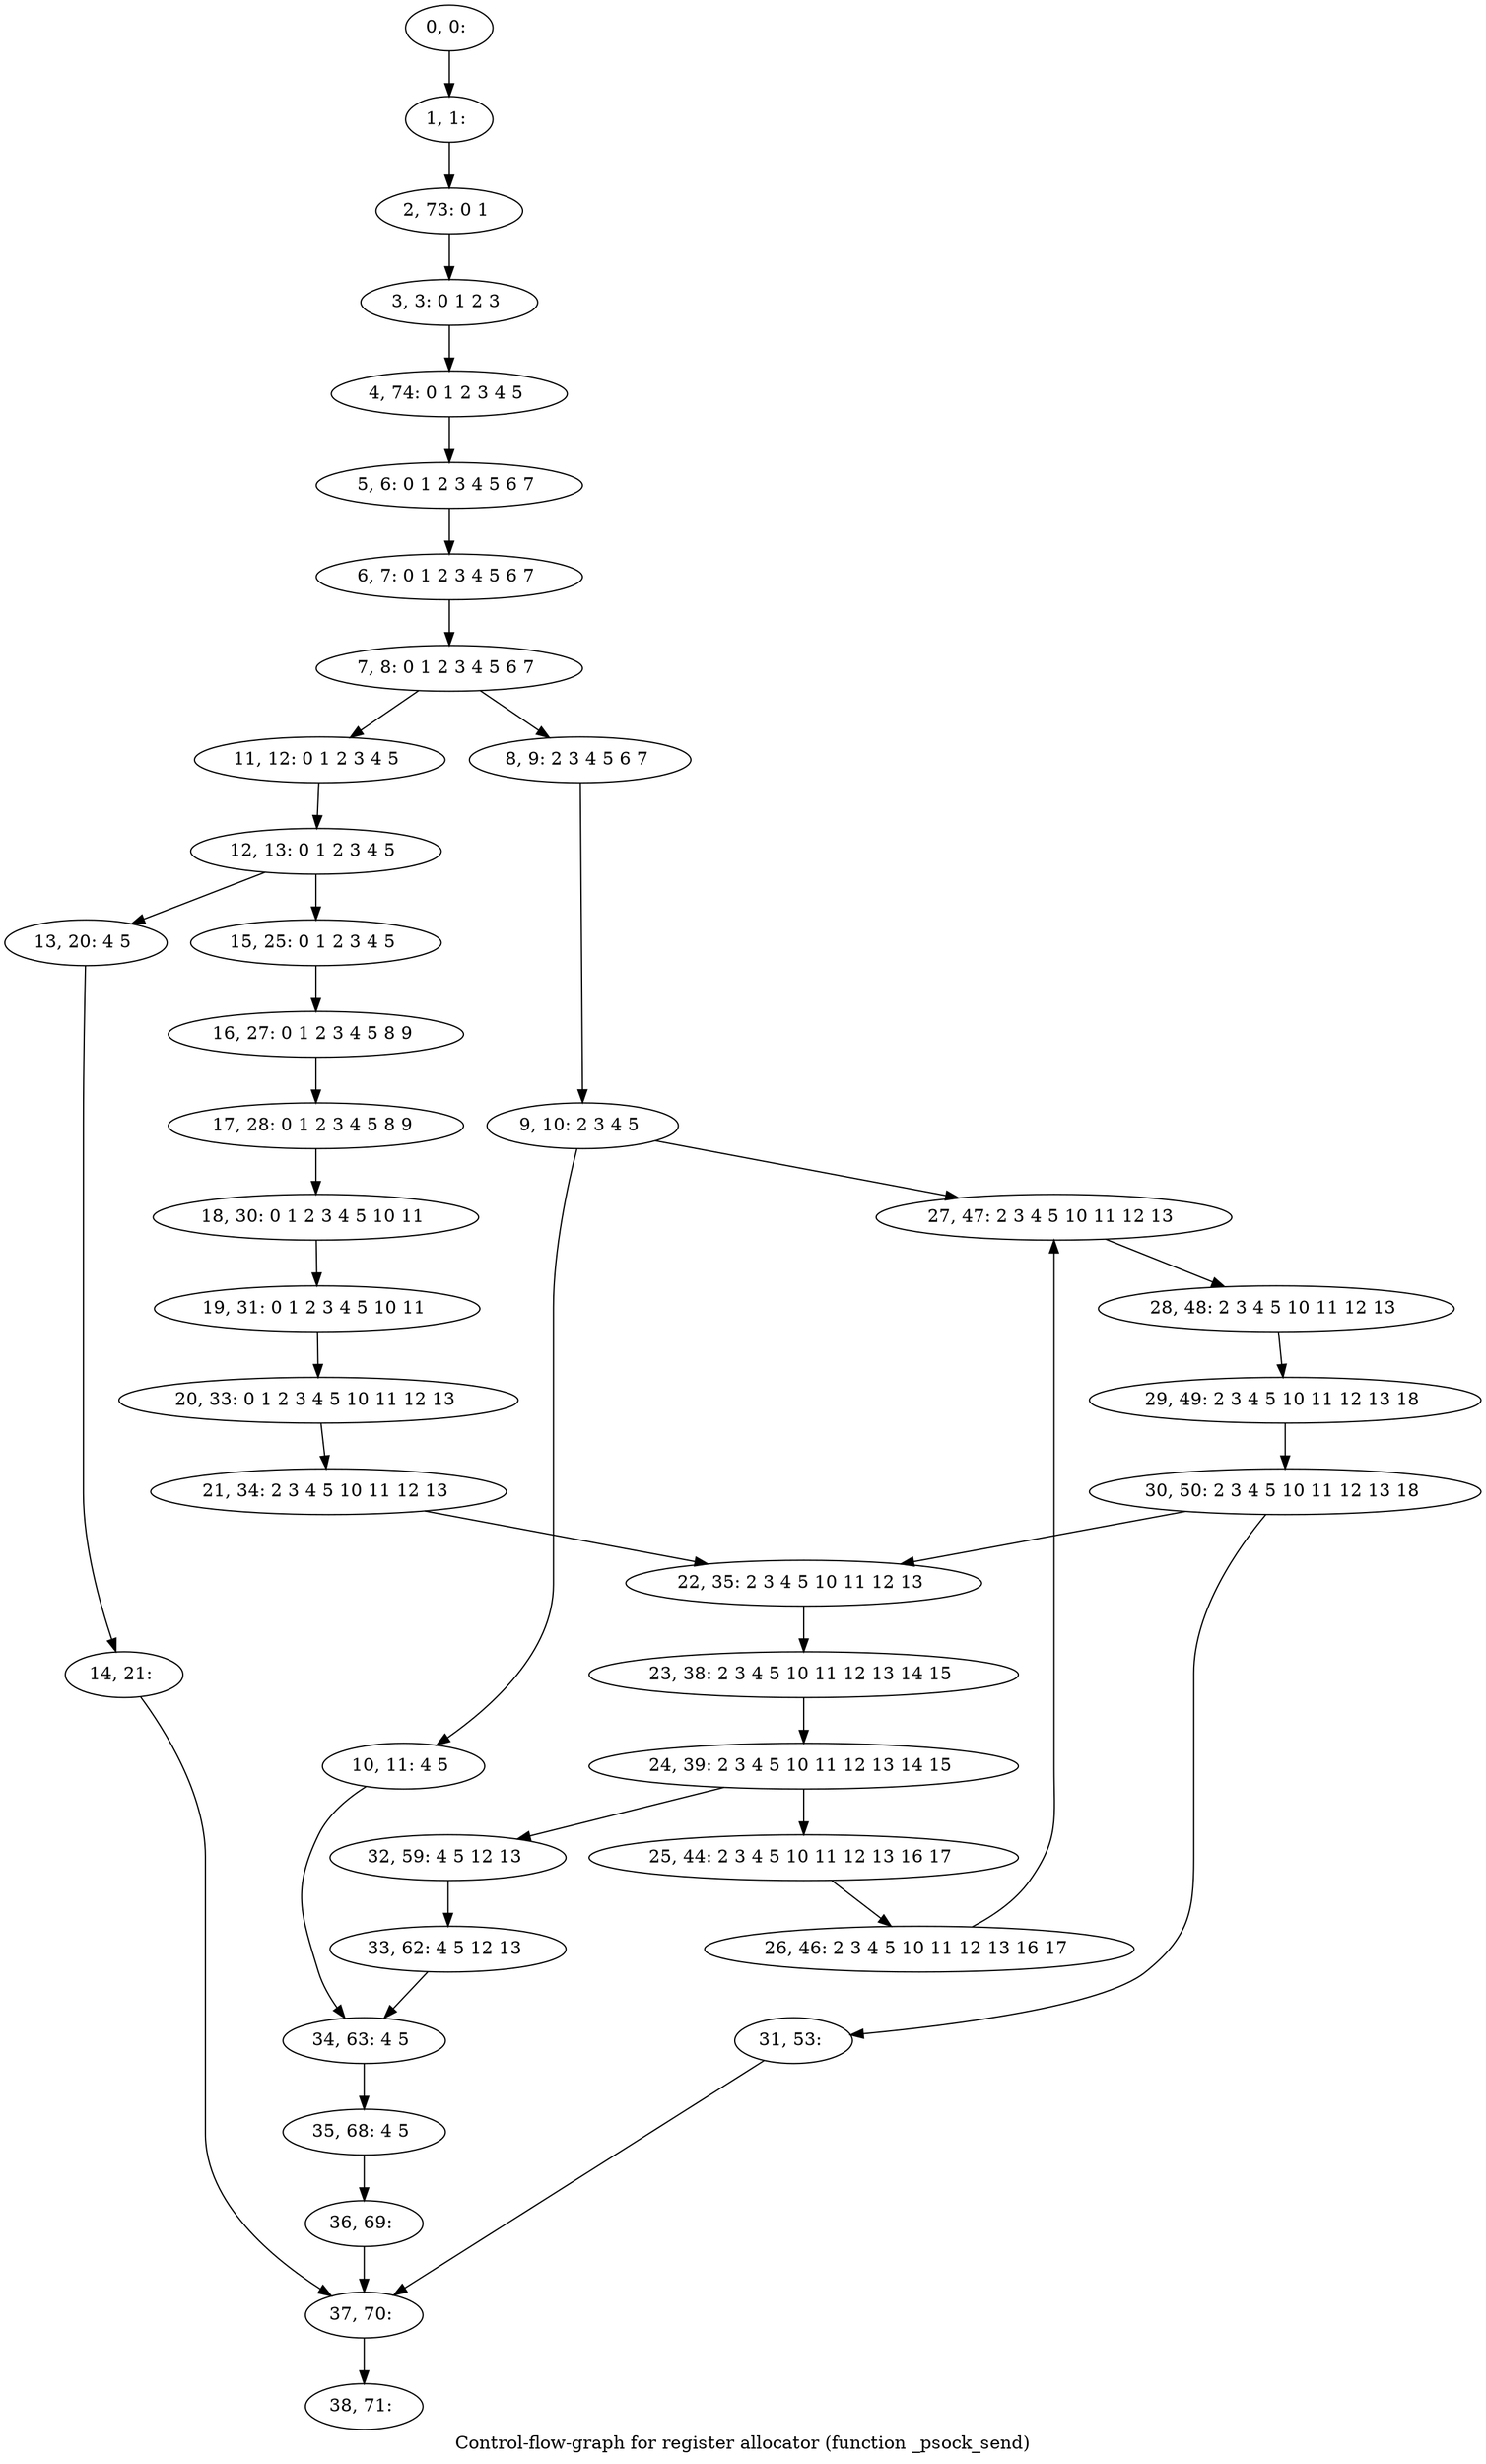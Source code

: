 digraph G {
graph [label="Control-flow-graph for register allocator (function _psock_send)"]
0[label="0, 0: "];
1[label="1, 1: "];
2[label="2, 73: 0 1 "];
3[label="3, 3: 0 1 2 3 "];
4[label="4, 74: 0 1 2 3 4 5 "];
5[label="5, 6: 0 1 2 3 4 5 6 7 "];
6[label="6, 7: 0 1 2 3 4 5 6 7 "];
7[label="7, 8: 0 1 2 3 4 5 6 7 "];
8[label="8, 9: 2 3 4 5 6 7 "];
9[label="9, 10: 2 3 4 5 "];
10[label="10, 11: 4 5 "];
11[label="11, 12: 0 1 2 3 4 5 "];
12[label="12, 13: 0 1 2 3 4 5 "];
13[label="13, 20: 4 5 "];
14[label="14, 21: "];
15[label="15, 25: 0 1 2 3 4 5 "];
16[label="16, 27: 0 1 2 3 4 5 8 9 "];
17[label="17, 28: 0 1 2 3 4 5 8 9 "];
18[label="18, 30: 0 1 2 3 4 5 10 11 "];
19[label="19, 31: 0 1 2 3 4 5 10 11 "];
20[label="20, 33: 0 1 2 3 4 5 10 11 12 13 "];
21[label="21, 34: 2 3 4 5 10 11 12 13 "];
22[label="22, 35: 2 3 4 5 10 11 12 13 "];
23[label="23, 38: 2 3 4 5 10 11 12 13 14 15 "];
24[label="24, 39: 2 3 4 5 10 11 12 13 14 15 "];
25[label="25, 44: 2 3 4 5 10 11 12 13 16 17 "];
26[label="26, 46: 2 3 4 5 10 11 12 13 16 17 "];
27[label="27, 47: 2 3 4 5 10 11 12 13 "];
28[label="28, 48: 2 3 4 5 10 11 12 13 "];
29[label="29, 49: 2 3 4 5 10 11 12 13 18 "];
30[label="30, 50: 2 3 4 5 10 11 12 13 18 "];
31[label="31, 53: "];
32[label="32, 59: 4 5 12 13 "];
33[label="33, 62: 4 5 12 13 "];
34[label="34, 63: 4 5 "];
35[label="35, 68: 4 5 "];
36[label="36, 69: "];
37[label="37, 70: "];
38[label="38, 71: "];
0->1 ;
1->2 ;
2->3 ;
3->4 ;
4->5 ;
5->6 ;
6->7 ;
7->8 ;
7->11 ;
8->9 ;
9->10 ;
9->27 ;
10->34 ;
11->12 ;
12->13 ;
12->15 ;
13->14 ;
14->37 ;
15->16 ;
16->17 ;
17->18 ;
18->19 ;
19->20 ;
20->21 ;
21->22 ;
22->23 ;
23->24 ;
24->25 ;
24->32 ;
25->26 ;
26->27 ;
27->28 ;
28->29 ;
29->30 ;
30->31 ;
30->22 ;
31->37 ;
32->33 ;
33->34 ;
34->35 ;
35->36 ;
36->37 ;
37->38 ;
}

